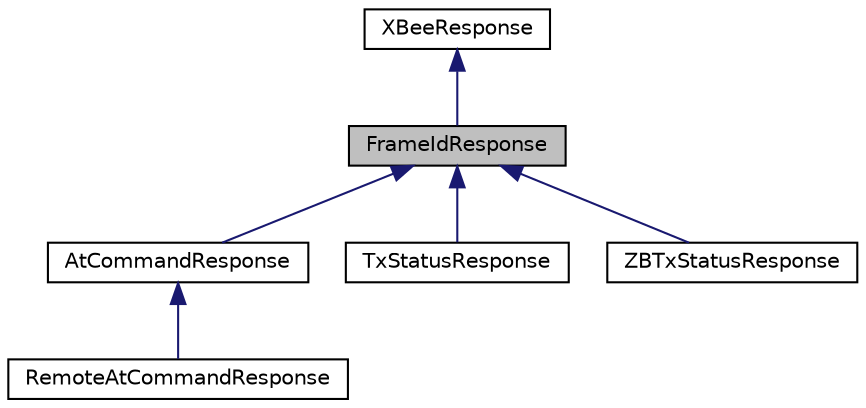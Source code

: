 digraph "FrameIdResponse"
{
  edge [fontname="Helvetica",fontsize="10",labelfontname="Helvetica",labelfontsize="10"];
  node [fontname="Helvetica",fontsize="10",shape=record];
  Node0 [label="FrameIdResponse",height=0.2,width=0.4,color="black", fillcolor="grey75", style="filled", fontcolor="black"];
  Node1 -> Node0 [dir="back",color="midnightblue",fontsize="10",style="solid",fontname="Helvetica"];
  Node1 [label="XBeeResponse",height=0.2,width=0.4,color="black", fillcolor="white", style="filled",URL="$class_x_bee_response.html"];
  Node0 -> Node2 [dir="back",color="midnightblue",fontsize="10",style="solid",fontname="Helvetica"];
  Node2 [label="AtCommandResponse",height=0.2,width=0.4,color="black", fillcolor="white", style="filled",URL="$class_at_command_response.html"];
  Node2 -> Node3 [dir="back",color="midnightblue",fontsize="10",style="solid",fontname="Helvetica"];
  Node3 [label="RemoteAtCommandResponse",height=0.2,width=0.4,color="black", fillcolor="white", style="filled",URL="$class_remote_at_command_response.html"];
  Node0 -> Node4 [dir="back",color="midnightblue",fontsize="10",style="solid",fontname="Helvetica"];
  Node4 [label="TxStatusResponse",height=0.2,width=0.4,color="black", fillcolor="white", style="filled",URL="$class_tx_status_response.html"];
  Node0 -> Node5 [dir="back",color="midnightblue",fontsize="10",style="solid",fontname="Helvetica"];
  Node5 [label="ZBTxStatusResponse",height=0.2,width=0.4,color="black", fillcolor="white", style="filled",URL="$class_z_b_tx_status_response.html"];
}
